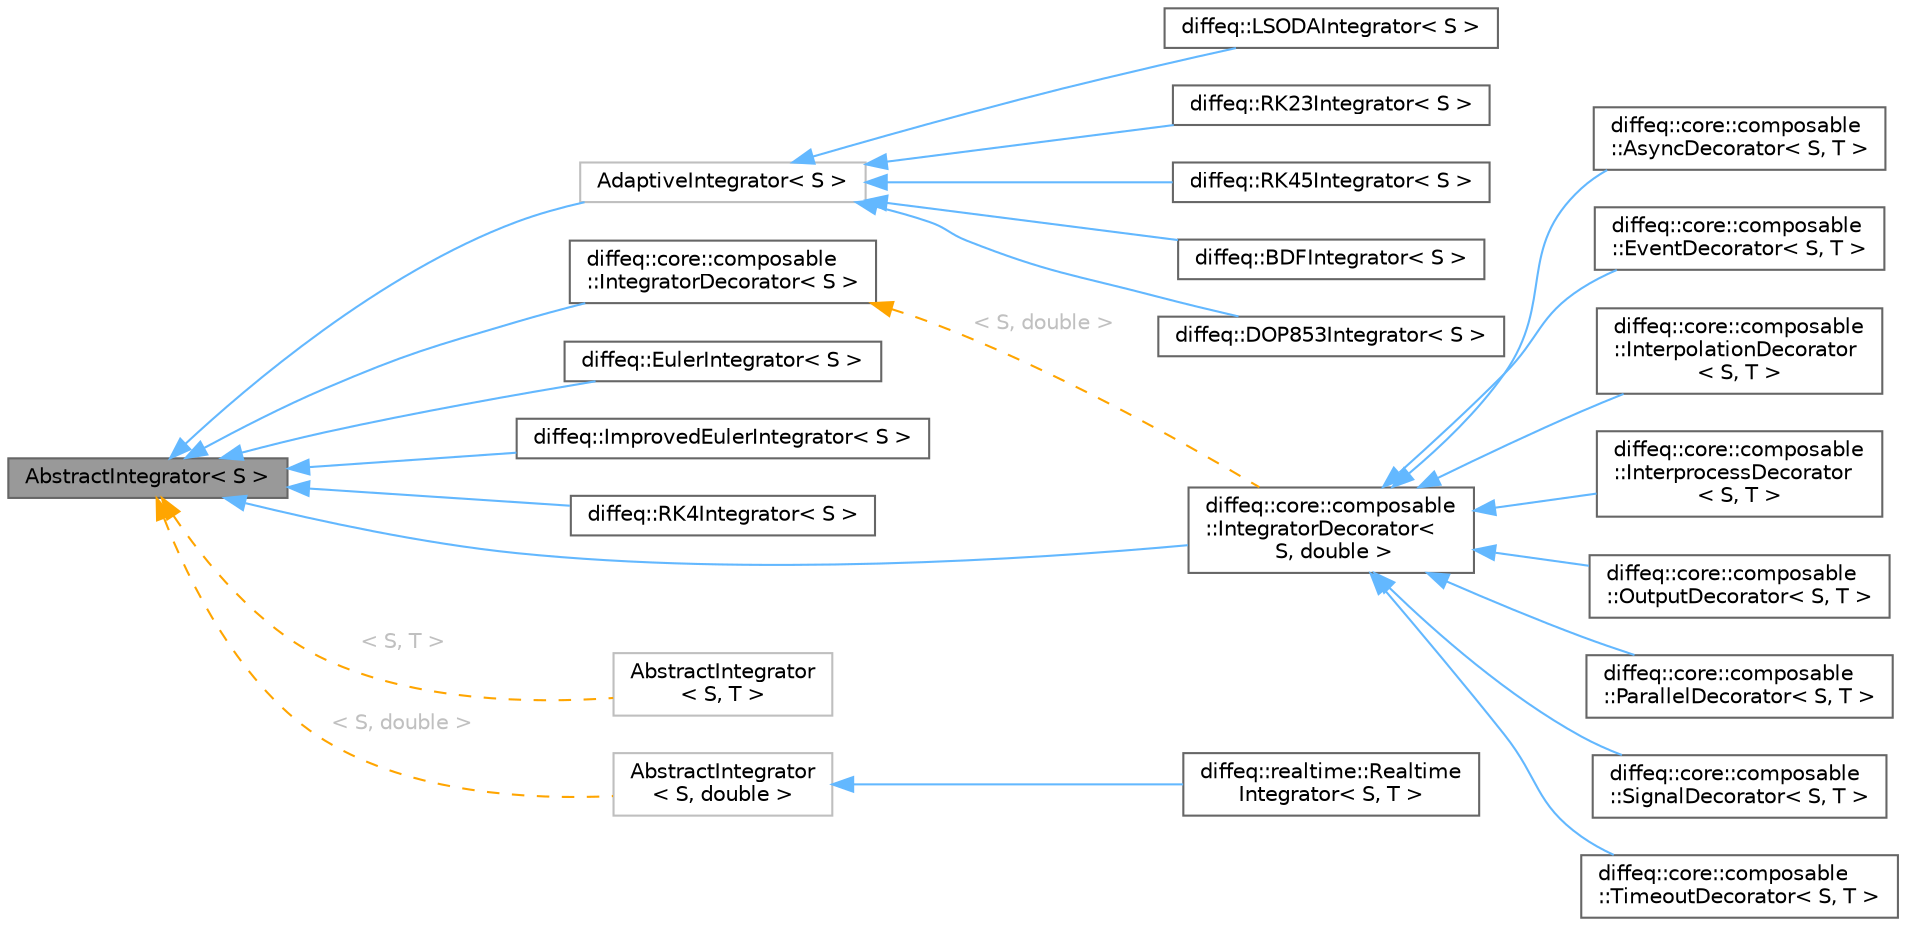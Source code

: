 digraph "AbstractIntegrator&lt; S &gt;"
{
 // LATEX_PDF_SIZE
  bgcolor="transparent";
  edge [fontname=Helvetica,fontsize=10,labelfontname=Helvetica,labelfontsize=10];
  node [fontname=Helvetica,fontsize=10,shape=box,height=0.2,width=0.4];
  rankdir="LR";
  Node1 [id="Node000001",label="AbstractIntegrator\< S \>",height=0.2,width=0.4,color="gray40", fillcolor="grey60", style="filled", fontcolor="black",tooltip=" "];
  Node1 -> Node2 [id="edge1_Node000001_Node000002",dir="back",color="steelblue1",style="solid",tooltip=" "];
  Node2 [id="Node000002",label="diffeq::core::composable\l::IntegratorDecorator\<\l S, double \>",height=0.2,width=0.4,color="gray40", fillcolor="white", style="filled",URL="$classdiffeq_1_1core_1_1composable_1_1_integrator_decorator.html",tooltip=" "];
  Node2 -> Node3 [id="edge2_Node000002_Node000003",dir="back",color="steelblue1",style="solid",tooltip=" "];
  Node3 [id="Node000003",label="diffeq::core::composable\l::AsyncDecorator\< S, T \>",height=0.2,width=0.4,color="gray40", fillcolor="white", style="filled",URL="$classdiffeq_1_1core_1_1composable_1_1_async_decorator.html",tooltip="Async execution decorator - adds async capabilities to any integrator."];
  Node2 -> Node4 [id="edge3_Node000002_Node000004",dir="back",color="steelblue1",style="solid",tooltip=" "];
  Node4 [id="Node000004",label="diffeq::core::composable\l::EventDecorator\< S, T \>",height=0.2,width=0.4,color="gray40", fillcolor="white", style="filled",URL="$classdiffeq_1_1core_1_1composable_1_1_event_decorator.html",tooltip="Event decorator - adds event-driven feedback capabilities to any integrator."];
  Node2 -> Node5 [id="edge4_Node000002_Node000005",dir="back",color="steelblue1",style="solid",tooltip=" "];
  Node5 [id="Node000005",label="diffeq::core::composable\l::InterpolationDecorator\l\< S, T \>",height=0.2,width=0.4,color="gray40", fillcolor="white", style="filled",URL="$classdiffeq_1_1core_1_1composable_1_1_interpolation_decorator.html",tooltip="Interpolation decorator - adds dense output capabilities to any integrator."];
  Node2 -> Node6 [id="edge5_Node000002_Node000006",dir="back",color="steelblue1",style="solid",tooltip=" "];
  Node6 [id="Node000006",label="diffeq::core::composable\l::InterprocessDecorator\l\< S, T \>",height=0.2,width=0.4,color="gray40", fillcolor="white", style="filled",URL="$classdiffeq_1_1core_1_1composable_1_1_interprocess_decorator.html",tooltip="Interprocess communication decorator."];
  Node2 -> Node7 [id="edge6_Node000002_Node000007",dir="back",color="steelblue1",style="solid",tooltip=" "];
  Node7 [id="Node000007",label="diffeq::core::composable\l::OutputDecorator\< S, T \>",height=0.2,width=0.4,color="gray40", fillcolor="white", style="filled",URL="$classdiffeq_1_1core_1_1composable_1_1_output_decorator.html",tooltip="Output decorator - adds configurable output to any integrator."];
  Node2 -> Node8 [id="edge7_Node000002_Node000008",dir="back",color="steelblue1",style="solid",tooltip=" "];
  Node8 [id="Node000008",label="diffeq::core::composable\l::ParallelDecorator\< S, T \>",height=0.2,width=0.4,color="gray40", fillcolor="white", style="filled",URL="$classdiffeq_1_1core_1_1composable_1_1_parallel_decorator.html",tooltip="Parallel execution decorator - adds batch processing to any integrator."];
  Node2 -> Node9 [id="edge8_Node000002_Node000009",dir="back",color="steelblue1",style="solid",tooltip=" "];
  Node9 [id="Node000009",label="diffeq::core::composable\l::SignalDecorator\< S, T \>",height=0.2,width=0.4,color="gray40", fillcolor="white", style="filled",URL="$classdiffeq_1_1core_1_1composable_1_1_signal_decorator.html",tooltip="Signal decorator - adds signal processing to any integrator."];
  Node2 -> Node10 [id="edge9_Node000002_Node000010",dir="back",color="steelblue1",style="solid",tooltip=" "];
  Node10 [id="Node000010",label="diffeq::core::composable\l::TimeoutDecorator\< S, T \>",height=0.2,width=0.4,color="gray40", fillcolor="white", style="filled",URL="$classdiffeq_1_1core_1_1composable_1_1_timeout_decorator.html",tooltip="Timeout decorator - adds timeout protection to any integrator."];
  Node1 -> Node11 [id="edge10_Node000001_Node000011",dir="back",color="steelblue1",style="solid",tooltip=" "];
  Node11 [id="Node000011",label="AdaptiveIntegrator\< S \>",height=0.2,width=0.4,color="grey75", fillcolor="white", style="filled",URL="$class_adaptive_integrator.html",tooltip=" "];
  Node11 -> Node12 [id="edge11_Node000011_Node000012",dir="back",color="steelblue1",style="solid",tooltip=" "];
  Node12 [id="Node000012",label="diffeq::BDFIntegrator\< S \>",height=0.2,width=0.4,color="gray40", fillcolor="white", style="filled",URL="$classdiffeq_1_1_b_d_f_integrator.html",tooltip="BDF (Backward Differentiation Formula) integrator."];
  Node11 -> Node13 [id="edge12_Node000011_Node000013",dir="back",color="steelblue1",style="solid",tooltip=" "];
  Node13 [id="Node000013",label="diffeq::DOP853Integrator\< S \>",height=0.2,width=0.4,color="gray40", fillcolor="white", style="filled",URL="$classdiffeq_1_1_d_o_p853_integrator.html",tooltip="DOP853 (Dormand-Prince 8(5,3)) adaptive integrator."];
  Node11 -> Node14 [id="edge13_Node000011_Node000014",dir="back",color="steelblue1",style="solid",tooltip=" "];
  Node14 [id="Node000014",label="diffeq::LSODAIntegrator\< S \>",height=0.2,width=0.4,color="gray40", fillcolor="white", style="filled",URL="$classdiffeq_1_1_l_s_o_d_a_integrator.html",tooltip="LSODA integrator - automatically switches between stiff and non-stiff methods."];
  Node11 -> Node15 [id="edge14_Node000011_Node000015",dir="back",color="steelblue1",style="solid",tooltip=" "];
  Node15 [id="Node000015",label="diffeq::RK23Integrator\< S \>",height=0.2,width=0.4,color="gray40", fillcolor="white", style="filled",URL="$classdiffeq_1_1_r_k23_integrator.html",tooltip="RK23 (Bogacki-Shampine) adaptive integrator."];
  Node11 -> Node16 [id="edge15_Node000011_Node000016",dir="back",color="steelblue1",style="solid",tooltip=" "];
  Node16 [id="Node000016",label="diffeq::RK45Integrator\< S \>",height=0.2,width=0.4,color="gray40", fillcolor="white", style="filled",URL="$classdiffeq_1_1_r_k45_integrator.html",tooltip="RK45 (Runge-Kutta-Fehlberg 4(5)) adaptive integrator."];
  Node1 -> Node17 [id="edge16_Node000001_Node000017",dir="back",color="steelblue1",style="solid",tooltip=" "];
  Node17 [id="Node000017",label="diffeq::EulerIntegrator\< S \>",height=0.2,width=0.4,color="gray40", fillcolor="white", style="filled",URL="$classdiffeq_1_1_euler_integrator.html",tooltip="Forward Euler integrator."];
  Node1 -> Node18 [id="edge17_Node000001_Node000018",dir="back",color="steelblue1",style="solid",tooltip=" "];
  Node18 [id="Node000018",label="diffeq::ImprovedEulerIntegrator\< S \>",height=0.2,width=0.4,color="gray40", fillcolor="white", style="filled",URL="$classdiffeq_1_1_improved_euler_integrator.html",tooltip="Improved Euler (Heun's method) integrator."];
  Node1 -> Node19 [id="edge18_Node000001_Node000019",dir="back",color="steelblue1",style="solid",tooltip=" "];
  Node19 [id="Node000019",label="diffeq::RK4Integrator\< S \>",height=0.2,width=0.4,color="gray40", fillcolor="white", style="filled",URL="$classdiffeq_1_1_r_k4_integrator.html",tooltip="Classical 4th-order Runge-Kutta integrator."];
  Node1 -> Node20 [id="edge19_Node000001_Node000020",dir="back",color="steelblue1",style="solid",tooltip=" "];
  Node20 [id="Node000020",label="diffeq::core::composable\l::IntegratorDecorator\< S \>",height=0.2,width=0.4,color="gray40", fillcolor="white", style="filled",URL="$classdiffeq_1_1core_1_1composable_1_1_integrator_decorator.html",tooltip="Base decorator interface for integrator enhancements."];
  Node20 -> Node2 [id="edge20_Node000020_Node000002",dir="back",color="orange",style="dashed",tooltip=" ",label=<<TABLE CELLBORDER="0" BORDER="0"><TR><TD VALIGN="top" ALIGN="LEFT" CELLPADDING="1" CELLSPACING="0">&lt; S, double &gt;</TD></TR>
</TABLE>> ,fontcolor="grey" ];
  Node1 -> Node21 [id="edge21_Node000001_Node000021",dir="back",color="orange",style="dashed",tooltip=" ",label=<<TABLE CELLBORDER="0" BORDER="0"><TR><TD VALIGN="top" ALIGN="LEFT" CELLPADDING="1" CELLSPACING="0">&lt; S, T &gt;</TD></TR>
</TABLE>> ,fontcolor="grey" ];
  Node21 [id="Node000021",label="AbstractIntegrator\l\< S, T \>",height=0.2,width=0.4,color="grey75", fillcolor="white", style="filled",URL="$class_abstract_integrator.html",tooltip=" "];
  Node1 -> Node22 [id="edge22_Node000001_Node000022",dir="back",color="orange",style="dashed",tooltip=" ",label=<<TABLE CELLBORDER="0" BORDER="0"><TR><TD VALIGN="top" ALIGN="LEFT" CELLPADDING="1" CELLSPACING="0">&lt; S, double &gt;</TD></TR>
</TABLE>> ,fontcolor="grey" ];
  Node22 [id="Node000022",label="AbstractIntegrator\l\< S, double \>",height=0.2,width=0.4,color="grey75", fillcolor="white", style="filled",URL="$class_abstract_integrator.html",tooltip=" "];
  Node22 -> Node23 [id="edge23_Node000022_Node000023",dir="back",color="steelblue1",style="solid",tooltip=" "];
  Node23 [id="Node000023",label="diffeq::realtime::Realtime\lIntegrator\< S, T \>",height=0.2,width=0.4,color="gray40", fillcolor="white", style="filled",URL="$classdiffeq_1_1realtime_1_1_realtime_integrator.html",tooltip="Real-time integrator with signal processing capabilities."];
}
